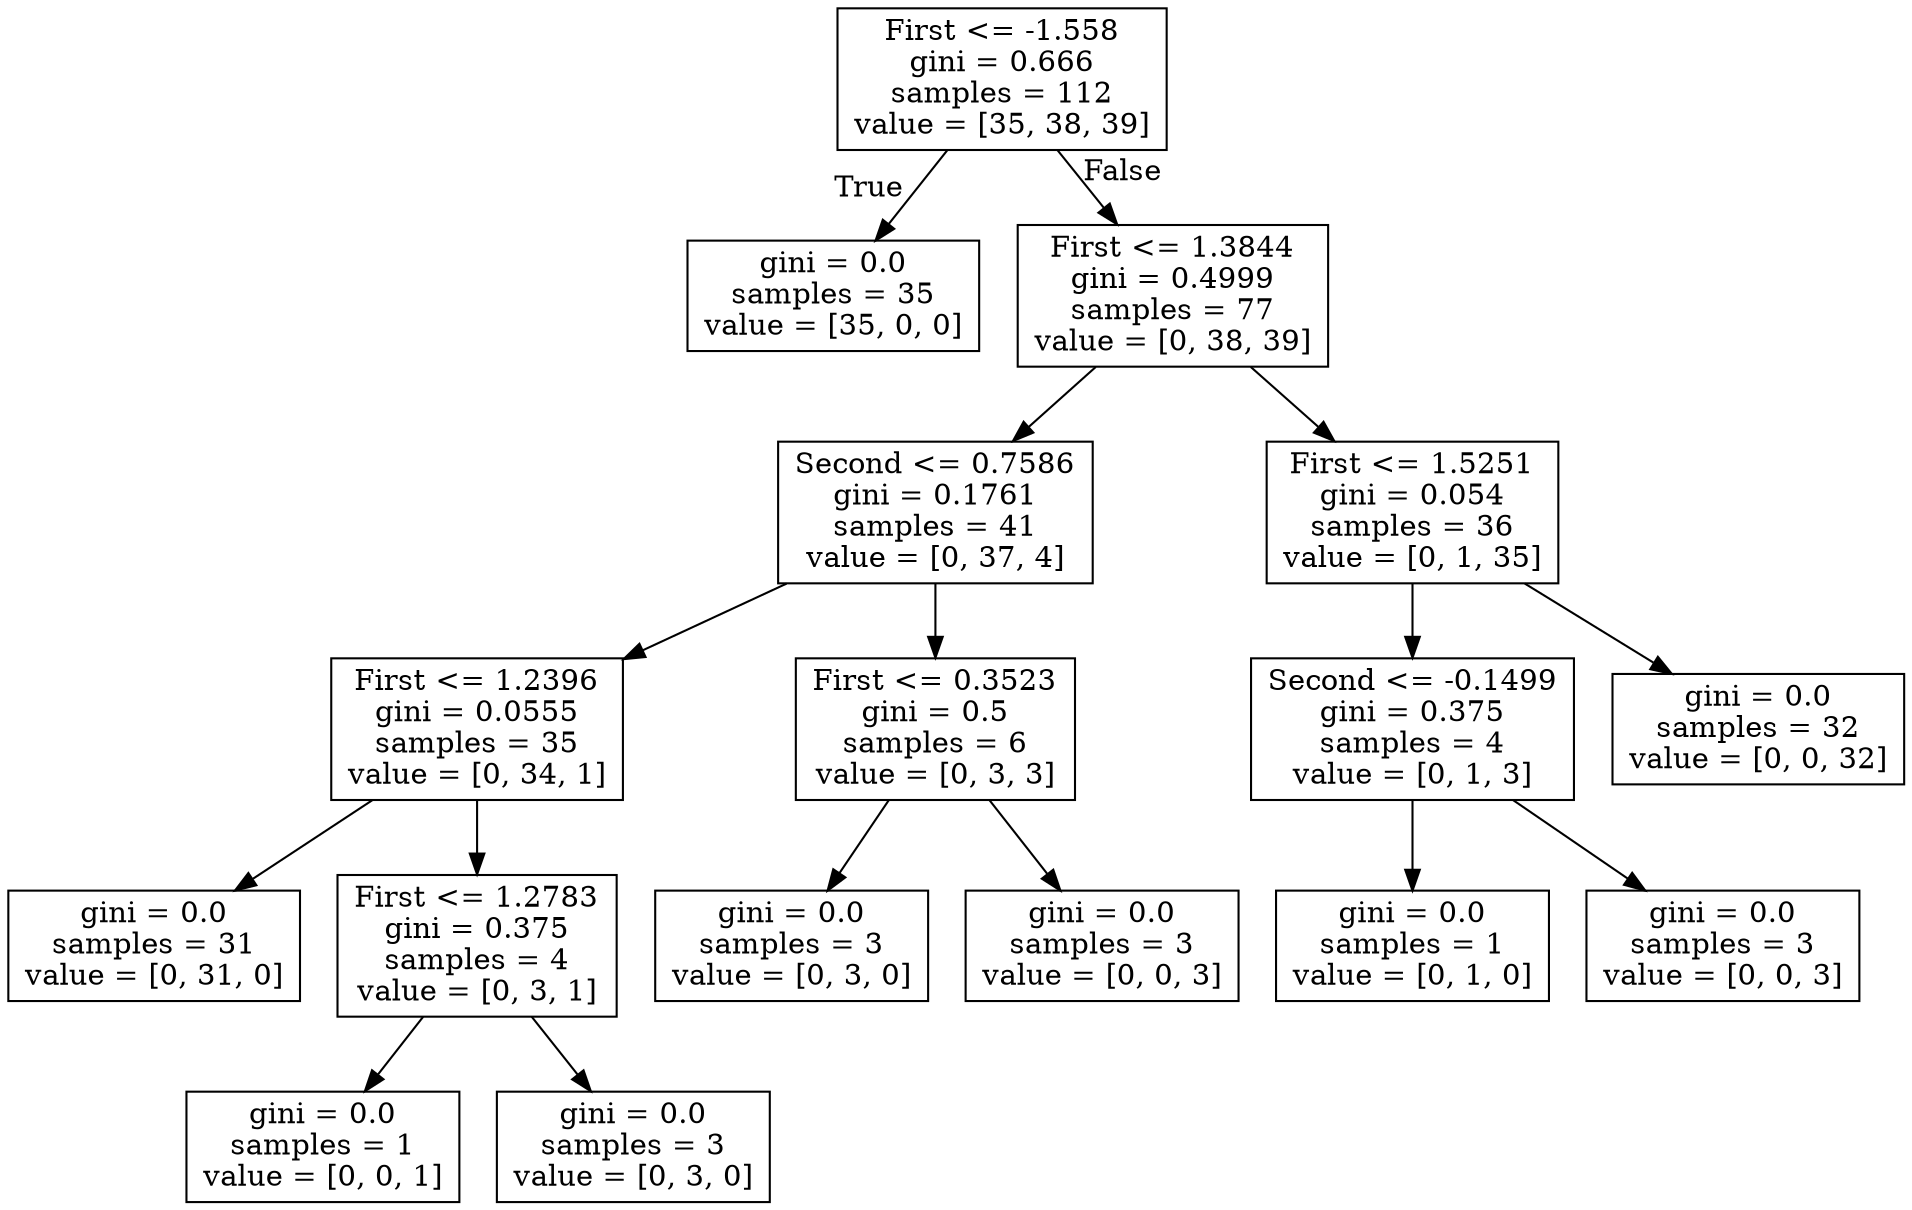 digraph Tree {
node [shape=box] ;
0 [label="First <= -1.558\ngini = 0.666\nsamples = 112\nvalue = [35, 38, 39]"] ;
1 [label="gini = 0.0\nsamples = 35\nvalue = [35, 0, 0]"] ;
0 -> 1 [labeldistance=2.5, labelangle=45, headlabel="True"] ;
2 [label="First <= 1.3844\ngini = 0.4999\nsamples = 77\nvalue = [0, 38, 39]"] ;
0 -> 2 [labeldistance=2.5, labelangle=-45, headlabel="False"] ;
3 [label="Second <= 0.7586\ngini = 0.1761\nsamples = 41\nvalue = [0, 37, 4]"] ;
2 -> 3 ;
4 [label="First <= 1.2396\ngini = 0.0555\nsamples = 35\nvalue = [0, 34, 1]"] ;
3 -> 4 ;
5 [label="gini = 0.0\nsamples = 31\nvalue = [0, 31, 0]"] ;
4 -> 5 ;
6 [label="First <= 1.2783\ngini = 0.375\nsamples = 4\nvalue = [0, 3, 1]"] ;
4 -> 6 ;
7 [label="gini = 0.0\nsamples = 1\nvalue = [0, 0, 1]"] ;
6 -> 7 ;
8 [label="gini = 0.0\nsamples = 3\nvalue = [0, 3, 0]"] ;
6 -> 8 ;
9 [label="First <= 0.3523\ngini = 0.5\nsamples = 6\nvalue = [0, 3, 3]"] ;
3 -> 9 ;
10 [label="gini = 0.0\nsamples = 3\nvalue = [0, 3, 0]"] ;
9 -> 10 ;
11 [label="gini = 0.0\nsamples = 3\nvalue = [0, 0, 3]"] ;
9 -> 11 ;
12 [label="First <= 1.5251\ngini = 0.054\nsamples = 36\nvalue = [0, 1, 35]"] ;
2 -> 12 ;
13 [label="Second <= -0.1499\ngini = 0.375\nsamples = 4\nvalue = [0, 1, 3]"] ;
12 -> 13 ;
14 [label="gini = 0.0\nsamples = 1\nvalue = [0, 1, 0]"] ;
13 -> 14 ;
15 [label="gini = 0.0\nsamples = 3\nvalue = [0, 0, 3]"] ;
13 -> 15 ;
16 [label="gini = 0.0\nsamples = 32\nvalue = [0, 0, 32]"] ;
12 -> 16 ;
}